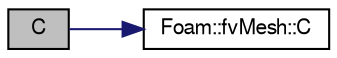 digraph "C"
{
  bgcolor="transparent";
  edge [fontname="FreeSans",fontsize="10",labelfontname="FreeSans",labelfontsize="10"];
  node [fontname="FreeSans",fontsize="10",shape=record];
  rankdir="LR";
  Node1 [label="C",height=0.2,width=0.4,color="black", fillcolor="grey75", style="filled" fontcolor="black"];
  Node1 -> Node2 [color="midnightblue",fontsize="10",style="solid",fontname="FreeSans"];
  Node2 [label="Foam::fvMesh::C",height=0.2,width=0.4,color="black",URL="$a00851.html#add65fc7bb62260f0f5144592e78ccdba",tooltip="Return cell centres as volVectorField. "];
}
